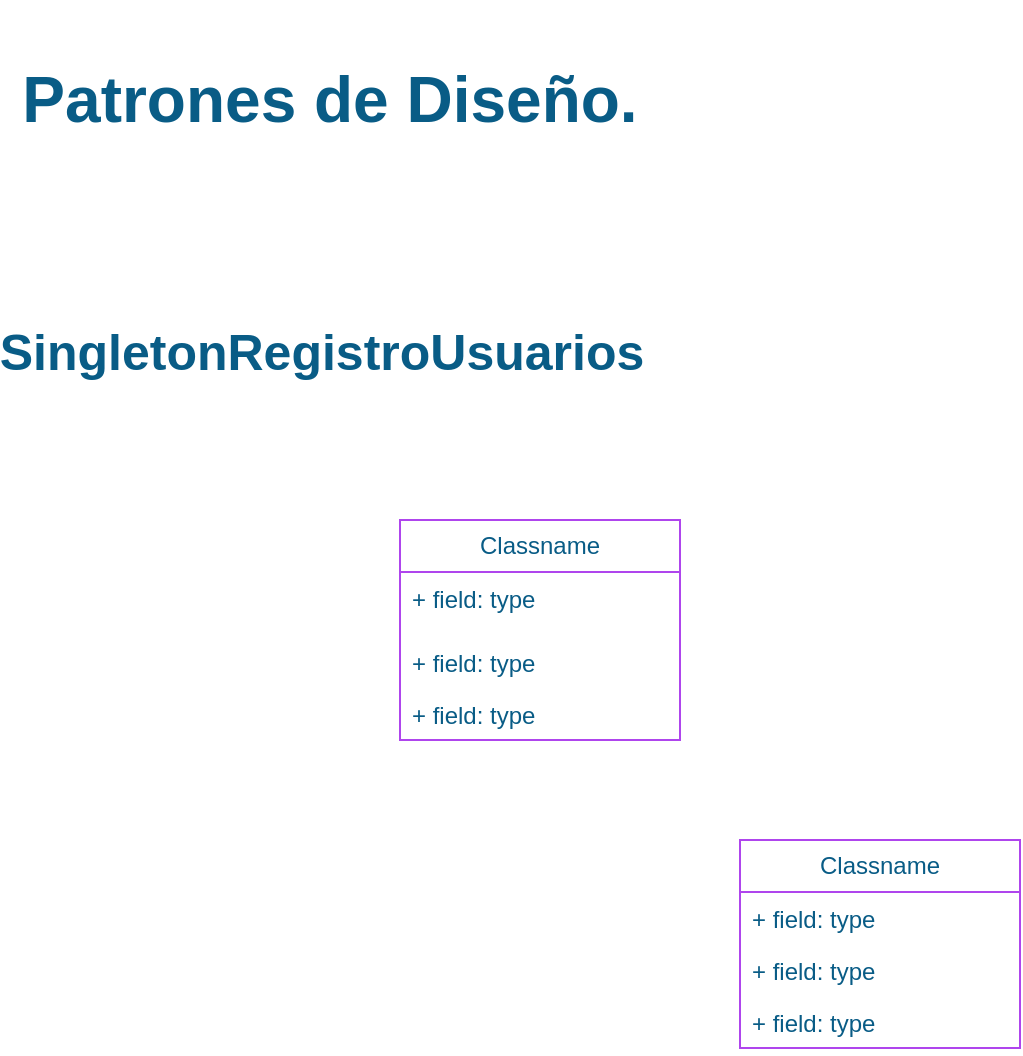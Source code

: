 <mxfile version="21.7.2" type="github">
  <diagram name="Página-1" id="xAp5_nIOidXn7bsCaXmw">
    <mxGraphModel dx="1222" dy="601" grid="1" gridSize="10" guides="1" tooltips="1" connect="1" arrows="1" fold="1" page="1" pageScale="1" pageWidth="980" pageHeight="1390" math="0" shadow="0">
      <root>
        <mxCell id="0" />
        <mxCell id="1" parent="0" />
        <mxCell id="Cq4Px8_UaJGYftp4jB81-1" value="&lt;b&gt;&lt;font style=&quot;font-size: 32px;&quot;&gt;Patrones de Diseño.&lt;/font&gt;&lt;/b&gt;" style="text;html=1;strokeColor=none;fillColor=none;align=center;verticalAlign=middle;whiteSpace=wrap;rounded=0;labelBackgroundColor=none;fontColor=#095C86;" vertex="1" parent="1">
          <mxGeometry width="330" height="100" as="geometry" />
        </mxCell>
        <mxCell id="Cq4Px8_UaJGYftp4jB81-2" value="&lt;b&gt;&lt;font style=&quot;font-size: 25px;&quot;&gt;SingletonRegistroUsuarios&lt;/font&gt;&lt;/b&gt;" style="text;html=1;strokeColor=none;fillColor=none;align=center;verticalAlign=middle;whiteSpace=wrap;rounded=0;labelBackgroundColor=none;fontColor=#095C86;" vertex="1" parent="1">
          <mxGeometry x="131" y="160" width="60" height="30" as="geometry" />
        </mxCell>
        <mxCell id="Cq4Px8_UaJGYftp4jB81-3" value="Classname" style="swimlane;fontStyle=0;childLayout=stackLayout;horizontal=1;startSize=26;fillColor=none;horizontalStack=0;resizeParent=1;resizeParentMax=0;resizeLast=0;collapsible=1;marginBottom=0;whiteSpace=wrap;html=1;labelBackgroundColor=none;strokeColor=#AF45ED;fontColor=#095C86;" vertex="1" parent="1">
          <mxGeometry x="200" y="260" width="140" height="110" as="geometry" />
        </mxCell>
        <mxCell id="Cq4Px8_UaJGYftp4jB81-4" value="+ field: type" style="text;strokeColor=none;fillColor=none;align=left;verticalAlign=top;spacingLeft=4;spacingRight=4;overflow=hidden;rotatable=0;points=[[0,0.5],[1,0.5]];portConstraint=eastwest;whiteSpace=wrap;html=1;labelBackgroundColor=none;fontColor=#095C86;" vertex="1" parent="Cq4Px8_UaJGYftp4jB81-3">
          <mxGeometry y="26" width="140" height="32" as="geometry" />
        </mxCell>
        <mxCell id="Cq4Px8_UaJGYftp4jB81-5" value="+ field: type" style="text;strokeColor=none;fillColor=none;align=left;verticalAlign=top;spacingLeft=4;spacingRight=4;overflow=hidden;rotatable=0;points=[[0,0.5],[1,0.5]];portConstraint=eastwest;whiteSpace=wrap;html=1;labelBackgroundColor=none;fontColor=#095C86;" vertex="1" parent="Cq4Px8_UaJGYftp4jB81-3">
          <mxGeometry y="58" width="140" height="26" as="geometry" />
        </mxCell>
        <mxCell id="Cq4Px8_UaJGYftp4jB81-6" value="+ field: type" style="text;strokeColor=none;fillColor=none;align=left;verticalAlign=top;spacingLeft=4;spacingRight=4;overflow=hidden;rotatable=0;points=[[0,0.5],[1,0.5]];portConstraint=eastwest;whiteSpace=wrap;html=1;labelBackgroundColor=none;fontColor=#095C86;" vertex="1" parent="Cq4Px8_UaJGYftp4jB81-3">
          <mxGeometry y="84" width="140" height="26" as="geometry" />
        </mxCell>
        <mxCell id="Cq4Px8_UaJGYftp4jB81-8" value="Classname" style="swimlane;fontStyle=0;childLayout=stackLayout;horizontal=1;startSize=26;fillColor=none;horizontalStack=0;resizeParent=1;resizeParentMax=0;resizeLast=0;collapsible=1;marginBottom=0;whiteSpace=wrap;html=1;labelBackgroundColor=none;strokeColor=#AF45ED;fontColor=#095C86;" vertex="1" parent="1">
          <mxGeometry x="370" y="420" width="140" height="104" as="geometry" />
        </mxCell>
        <mxCell id="Cq4Px8_UaJGYftp4jB81-9" value="+ field: type" style="text;strokeColor=none;fillColor=none;align=left;verticalAlign=top;spacingLeft=4;spacingRight=4;overflow=hidden;rotatable=0;points=[[0,0.5],[1,0.5]];portConstraint=eastwest;whiteSpace=wrap;html=1;labelBackgroundColor=none;fontColor=#095C86;" vertex="1" parent="Cq4Px8_UaJGYftp4jB81-8">
          <mxGeometry y="26" width="140" height="26" as="geometry" />
        </mxCell>
        <mxCell id="Cq4Px8_UaJGYftp4jB81-10" value="+ field: type" style="text;strokeColor=none;fillColor=none;align=left;verticalAlign=top;spacingLeft=4;spacingRight=4;overflow=hidden;rotatable=0;points=[[0,0.5],[1,0.5]];portConstraint=eastwest;whiteSpace=wrap;html=1;labelBackgroundColor=none;fontColor=#095C86;" vertex="1" parent="Cq4Px8_UaJGYftp4jB81-8">
          <mxGeometry y="52" width="140" height="26" as="geometry" />
        </mxCell>
        <mxCell id="Cq4Px8_UaJGYftp4jB81-11" value="+ field: type" style="text;strokeColor=none;fillColor=none;align=left;verticalAlign=top;spacingLeft=4;spacingRight=4;overflow=hidden;rotatable=0;points=[[0,0.5],[1,0.5]];portConstraint=eastwest;whiteSpace=wrap;html=1;labelBackgroundColor=none;fontColor=#095C86;" vertex="1" parent="Cq4Px8_UaJGYftp4jB81-8">
          <mxGeometry y="78" width="140" height="26" as="geometry" />
        </mxCell>
      </root>
    </mxGraphModel>
  </diagram>
</mxfile>
